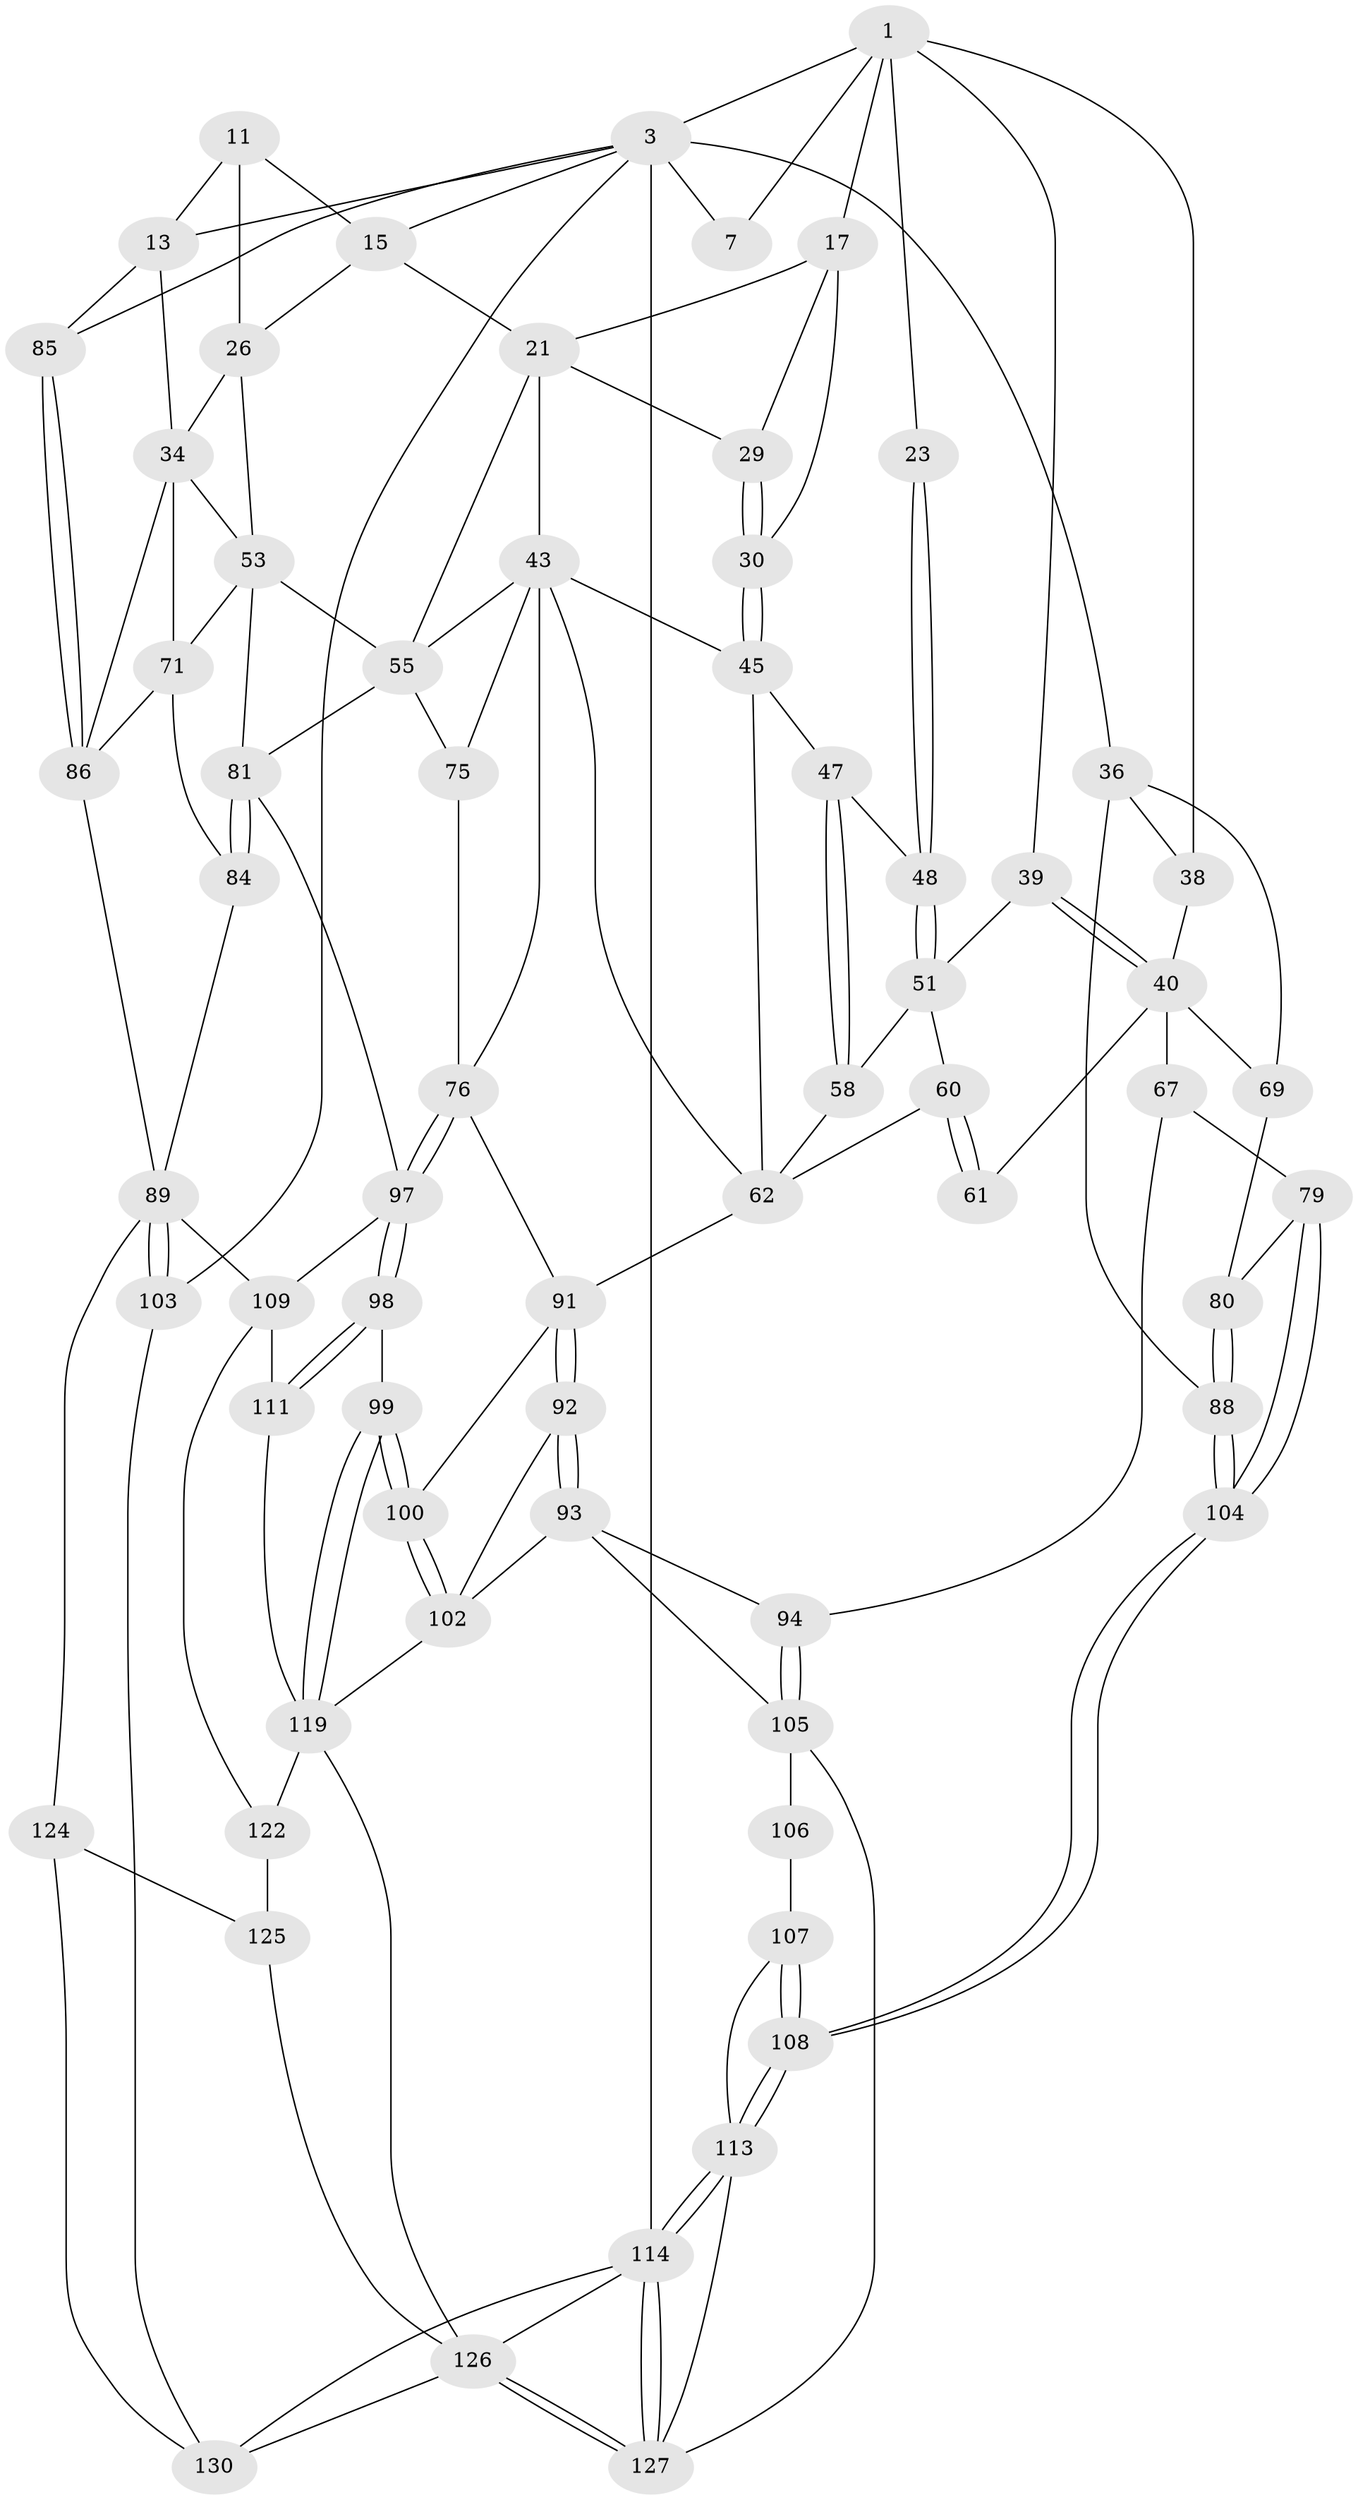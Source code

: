 // original degree distribution, {3: 0.022222222222222223, 4: 0.25925925925925924, 5: 0.4666666666666667, 6: 0.2518518518518518}
// Generated by graph-tools (version 1.1) at 2025/28/03/15/25 16:28:00]
// undirected, 67 vertices, 152 edges
graph export_dot {
graph [start="1"]
  node [color=gray90,style=filled];
  1 [pos="+0.19619225750639735+0",super="+2+8"];
  3 [pos="+0.5419822599097316+0",super="+4"];
  7 [pos="+0.188474115607983+0"];
  11 [pos="+0.8154387644103845+0",super="+14+12"];
  13 [pos="+1+0.07075128845855684",super="+33"];
  15 [pos="+0.7423001723542074+0.17638405895742978",super="+16"];
  17 [pos="+0.45616173061333987+0",super="+18+22"];
  21 [pos="+0.717827096495512+0.17103358278754746",super="+27"];
  23 [pos="+0.3071430332453866+0.19140925809444123"];
  26 [pos="+0.9889207613912323+0.12040690268208969",super="+31"];
  29 [pos="+0.5310869795248722+0.14171857177273967"];
  30 [pos="+0.47308676197029026+0.27309193641229923"];
  34 [pos="+1+0.32732897059207344",super="+70+35"];
  36 [pos="+0+0.24411344829831438",super="+37"];
  38 [pos="+0+0.2236162629328828"];
  39 [pos="+0.15590609311811982+0.22551980847440514",super="+52"];
  40 [pos="+0.012188615086768698+0.23724345051395304",super="+56+41"];
  43 [pos="+0.5069906622587596+0.3341776986370269",super="+50+44"];
  45 [pos="+0.49333451599142486+0.32203169818987504",super="+46"];
  47 [pos="+0.3414166450206707+0.3115973809725214"];
  48 [pos="+0.30185347550881914+0.2821262997864272"];
  51 [pos="+0.2781178184413887+0.30274802860681455",super="+59"];
  53 [pos="+0.7356386796607388+0.3306643722449551",super="+54+57"];
  55 [pos="+0.6617773764175209+0.37982567110063203",super="+73"];
  58 [pos="+0.3149980400105457+0.3763353078114645"];
  60 [pos="+0.22158609573016114+0.4164670338055163"];
  61 [pos="+0.20998812799129593+0.4198326958262043"];
  62 [pos="+0.35319032318911064+0.3842115731584418",super="+64"];
  67 [pos="+0.18973894406466973+0.4379445830359935",super="+78"];
  69 [pos="+0.06486641732451116+0.42718980777675236"];
  71 [pos="+0.9110326356502508+0.4383632999135605",super="+72"];
  75 [pos="+0.49428445328855114+0.5159383111049123"];
  76 [pos="+0.4792449084180621+0.5163544673268592",super="+77"];
  79 [pos="+0.13130344868649818+0.5501066994561701"];
  80 [pos="+0.06487310056854453+0.47899907389199153"];
  81 [pos="+0.7377691383985737+0.5670835904554441",super="+82"];
  84 [pos="+0.7734248812612557+0.5843326894672993"];
  85 [pos="+1+0.41020812414905283"];
  86 [pos="+0.9842797516357208+0.45075105514251346",super="+87"];
  88 [pos="+0+0.40987507032727843"];
  89 [pos="+0.9940855136136822+0.6883175318006464",super="+90"];
  91 [pos="+0.32746776165376007+0.5456540628710569",super="+95"];
  92 [pos="+0.32083515188215633+0.5542674917687468"];
  93 [pos="+0.21724135202593434+0.6127689502370373",super="+116"];
  94 [pos="+0.16046993122334702+0.5886624236643925"];
  97 [pos="+0.5213231194931651+0.6194039865911708",super="+101"];
  98 [pos="+0.4647398856016358+0.6803566501695008"];
  99 [pos="+0.42193569550689713+0.6757071233961593"];
  100 [pos="+0.4159228673746738+0.668900132001596"];
  102 [pos="+0.38143448745952563+0.6597081074033334",super="+115"];
  103 [pos="+1+0.7483807905999326"];
  104 [pos="+0+0.5374258113123719"];
  105 [pos="+0.09114934951896615+0.6723164207368828",super="+118"];
  106 [pos="+0+0.7247725269955422"];
  107 [pos="+0+0.7266948385433606"];
  108 [pos="+0+0.717179603596377"];
  109 [pos="+0.5948259053935483+0.6902643185141631",super="+110"];
  111 [pos="+0.5027642484712853+0.7213007499005709"];
  113 [pos="+0+1",super="+134"];
  114 [pos="+0+1",super="+135"];
  119 [pos="+0.38215070120087596+0.7741908574923047",super="+121"];
  122 [pos="+0.5843005421769424+0.8314525578826215"];
  124 [pos="+0.7272575407221002+0.7930215562907538"];
  125 [pos="+0.6533959056097743+0.8164325401227487"];
  126 [pos="+0.3748191418060733+1",super="+132"];
  127 [pos="+0.33706862190760734+1",super="+128"];
  130 [pos="+0.9126268191476424+0.9193949982257917",super="+131"];
  1 -- 3;
  1 -- 17 [weight=2];
  1 -- 23 [weight=2];
  1 -- 39;
  1 -- 38;
  1 -- 7;
  3 -- 15;
  3 -- 114 [weight=2];
  3 -- 36;
  3 -- 103;
  3 -- 85;
  3 -- 7;
  3 -- 13;
  11 -- 26 [weight=2];
  11 -- 15;
  11 -- 13;
  13 -- 34;
  13 -- 85;
  15 -- 26;
  15 -- 21;
  17 -- 29;
  17 -- 30;
  17 -- 21;
  21 -- 55;
  21 -- 43 [weight=2];
  21 -- 29;
  23 -- 48;
  23 -- 48;
  26 -- 53;
  26 -- 34;
  29 -- 30;
  29 -- 30;
  30 -- 45;
  30 -- 45;
  34 -- 86;
  34 -- 71;
  34 -- 53;
  36 -- 88;
  36 -- 69;
  36 -- 38;
  38 -- 40;
  39 -- 40 [weight=2];
  39 -- 40;
  39 -- 51;
  40 -- 61 [weight=2];
  40 -- 67 [weight=2];
  40 -- 69;
  43 -- 75;
  43 -- 55;
  43 -- 76;
  43 -- 45;
  43 -- 62;
  45 -- 62;
  45 -- 47;
  47 -- 48;
  47 -- 58;
  47 -- 58;
  48 -- 51;
  48 -- 51;
  51 -- 58;
  51 -- 60;
  53 -- 81;
  53 -- 55;
  53 -- 71;
  55 -- 81;
  55 -- 75;
  58 -- 62;
  60 -- 61;
  60 -- 61;
  60 -- 62;
  62 -- 91;
  67 -- 94;
  67 -- 79;
  69 -- 80;
  71 -- 84;
  71 -- 86;
  75 -- 76;
  76 -- 97;
  76 -- 97;
  76 -- 91;
  79 -- 80;
  79 -- 104;
  79 -- 104;
  80 -- 88;
  80 -- 88;
  81 -- 84;
  81 -- 84;
  81 -- 97;
  84 -- 89;
  85 -- 86;
  85 -- 86;
  86 -- 89;
  88 -- 104;
  88 -- 104;
  89 -- 103;
  89 -- 103;
  89 -- 124;
  89 -- 109;
  91 -- 92;
  91 -- 92;
  91 -- 100;
  92 -- 93;
  92 -- 93;
  92 -- 102;
  93 -- 94;
  93 -- 105;
  93 -- 102 [weight=2];
  94 -- 105;
  94 -- 105;
  97 -- 98;
  97 -- 98;
  97 -- 109;
  98 -- 99;
  98 -- 111;
  98 -- 111;
  99 -- 100;
  99 -- 100;
  99 -- 119;
  99 -- 119;
  100 -- 102;
  100 -- 102;
  102 -- 119;
  103 -- 130;
  104 -- 108;
  104 -- 108;
  105 -- 106 [weight=2];
  105 -- 127;
  106 -- 107;
  107 -- 108;
  107 -- 108;
  107 -- 113;
  108 -- 113;
  108 -- 113;
  109 -- 122;
  109 -- 111;
  111 -- 119;
  113 -- 114;
  113 -- 114;
  113 -- 127;
  114 -- 127;
  114 -- 127;
  114 -- 130;
  114 -- 126;
  119 -- 122;
  119 -- 126;
  122 -- 125;
  124 -- 125;
  124 -- 130;
  125 -- 126;
  126 -- 127;
  126 -- 127;
  126 -- 130;
}
